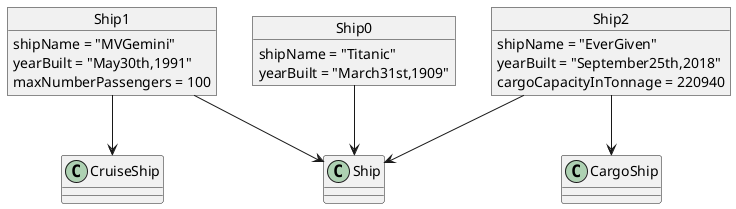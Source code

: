 @startuml

object Ship0{
shipName = "Titanic"
yearBuilt = "March31st,1909"
}

object Ship1{
shipName = "MVGemini"
yearBuilt = "May30th,1991"
maxNumberPassengers = 100
}

object Ship2{
shipName = "EverGiven"
yearBuilt = "September25th,2018"
cargoCapacityInTonnage = 220940
}

Ship0 --> Ship
Ship1 --> CruiseShip
Ship2 --> CargoShip
Ship1 --> Ship
Ship2 --> Ship

@enduml
